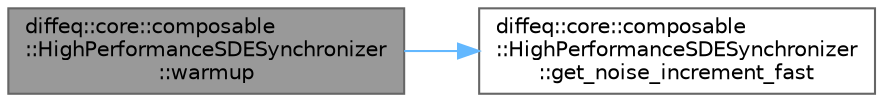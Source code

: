 digraph "diffeq::core::composable::HighPerformanceSDESynchronizer::warmup"
{
 // LATEX_PDF_SIZE
  bgcolor="transparent";
  edge [fontname=Helvetica,fontsize=10,labelfontname=Helvetica,labelfontsize=10];
  node [fontname=Helvetica,fontsize=10,shape=box,height=0.2,width=0.4];
  rankdir="LR";
  Node1 [id="Node000001",label="diffeq::core::composable\l::HighPerformanceSDESynchronizer\l::warmup",height=0.2,width=0.4,color="gray40", fillcolor="grey60", style="filled", fontcolor="black",tooltip="Warmup system for optimal performance."];
  Node1 -> Node2 [id="edge1_Node000001_Node000002",color="steelblue1",style="solid",tooltip=" "];
  Node2 [id="Node000002",label="diffeq::core::composable\l::HighPerformanceSDESynchronizer\l::get_noise_increment_fast",height=0.2,width=0.4,color="grey40", fillcolor="white", style="filled",URL="$classdiffeq_1_1core_1_1composable_1_1_high_performance_s_d_e_synchronizer.html#a57d2c824ca89087079fcf96d3f46354a",tooltip="Get noise increment with ultra-low latency."];
}
